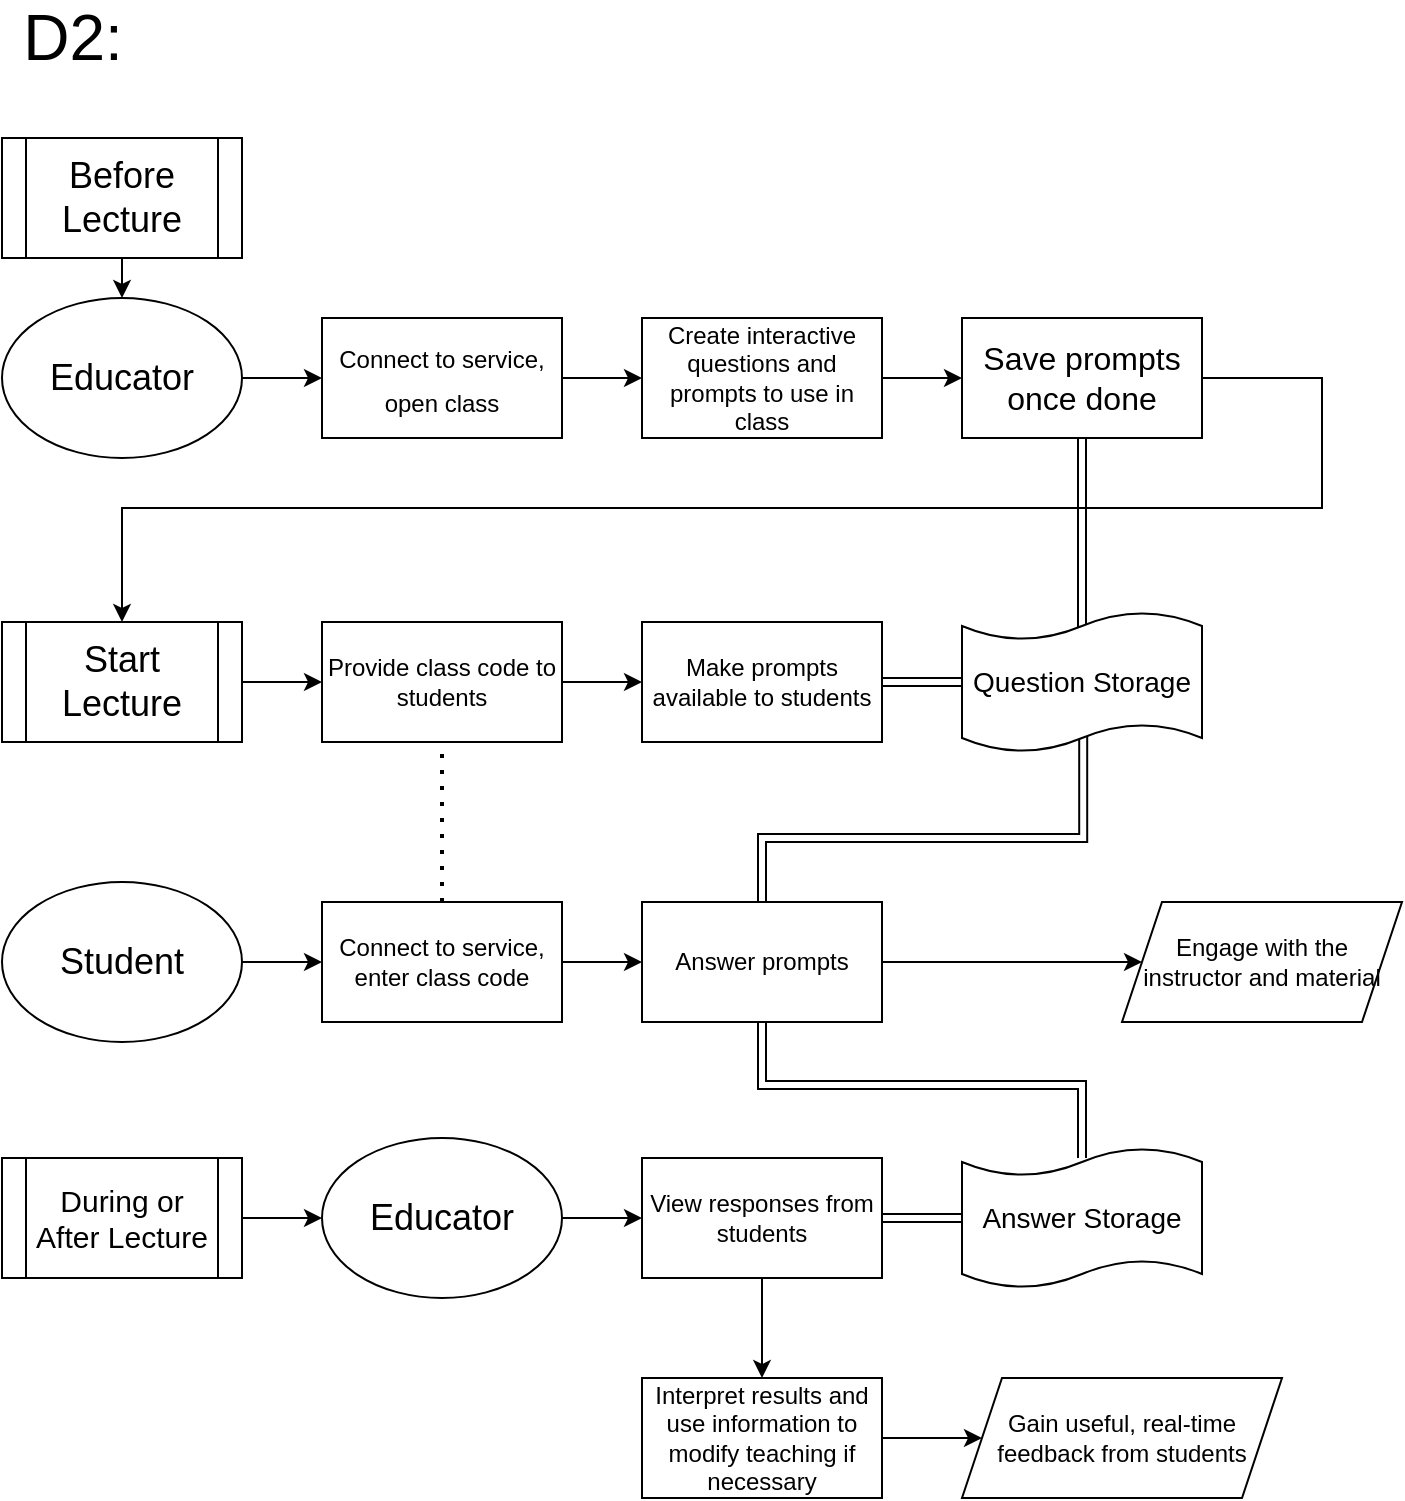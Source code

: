 <mxfile version="13.10.4" type="device"><diagram id="92k7YOQYmtDn4Xt1VRlU" name="Page-1"><mxGraphModel dx="1422" dy="705" grid="1" gridSize="10" guides="1" tooltips="1" connect="1" arrows="1" fold="1" page="1" pageScale="1" pageWidth="850" pageHeight="1100" math="0" shadow="0"><root><mxCell id="0"/><mxCell id="1" parent="0"/><mxCell id="kAv3phPIA-FYe2yaRQGH-6" style="edgeStyle=orthogonalEdgeStyle;rounded=0;orthogonalLoop=1;jettySize=auto;html=1;exitX=1;exitY=0.5;exitDx=0;exitDy=0;entryX=0;entryY=0.5;entryDx=0;entryDy=0;fontSize=18;" edge="1" parent="1" source="kAv3phPIA-FYe2yaRQGH-1" target="kAv3phPIA-FYe2yaRQGH-5"><mxGeometry relative="1" as="geometry"/></mxCell><mxCell id="kAv3phPIA-FYe2yaRQGH-1" value="Educator" style="ellipse;whiteSpace=wrap;html=1;fontSize=18;" vertex="1" parent="1"><mxGeometry x="40" y="160" width="120" height="80" as="geometry"/></mxCell><mxCell id="kAv3phPIA-FYe2yaRQGH-2" value="&lt;font style=&quot;font-size: 32px&quot;&gt;D2:&lt;/font&gt;" style="text;html=1;align=center;verticalAlign=middle;resizable=0;points=[];autosize=1;fontSize=18;" vertex="1" parent="1"><mxGeometry x="40" y="15" width="70" height="30" as="geometry"/></mxCell><mxCell id="kAv3phPIA-FYe2yaRQGH-8" style="edgeStyle=orthogonalEdgeStyle;rounded=0;orthogonalLoop=1;jettySize=auto;html=1;exitX=1;exitY=0.5;exitDx=0;exitDy=0;entryX=0;entryY=0.5;entryDx=0;entryDy=0;fontSize=18;" edge="1" parent="1" source="kAv3phPIA-FYe2yaRQGH-5" target="kAv3phPIA-FYe2yaRQGH-7"><mxGeometry relative="1" as="geometry"/></mxCell><mxCell id="kAv3phPIA-FYe2yaRQGH-5" value="&lt;font style=&quot;font-size: 12px&quot;&gt;Connect to service, open class&lt;/font&gt;" style="rounded=0;whiteSpace=wrap;html=1;fontSize=18;" vertex="1" parent="1"><mxGeometry x="200" y="170" width="120" height="60" as="geometry"/></mxCell><mxCell id="kAv3phPIA-FYe2yaRQGH-10" style="edgeStyle=orthogonalEdgeStyle;rounded=0;orthogonalLoop=1;jettySize=auto;html=1;exitX=1;exitY=0.5;exitDx=0;exitDy=0;entryX=0;entryY=0.5;entryDx=0;entryDy=0;fontSize=12;" edge="1" parent="1" source="kAv3phPIA-FYe2yaRQGH-7" target="kAv3phPIA-FYe2yaRQGH-9"><mxGeometry relative="1" as="geometry"/></mxCell><mxCell id="kAv3phPIA-FYe2yaRQGH-7" value="Create interactive questions and prompts to use in class" style="rounded=0;whiteSpace=wrap;html=1;fontSize=12;" vertex="1" parent="1"><mxGeometry x="360" y="170" width="120" height="60" as="geometry"/></mxCell><mxCell id="kAv3phPIA-FYe2yaRQGH-12" style="edgeStyle=orthogonalEdgeStyle;rounded=0;orthogonalLoop=1;jettySize=auto;html=1;exitX=0.5;exitY=1;exitDx=0;exitDy=0;entryX=0.5;entryY=0.143;entryDx=0;entryDy=0;entryPerimeter=0;fontSize=12;horizontal=0;shape=link;" edge="1" parent="1" source="kAv3phPIA-FYe2yaRQGH-9" target="kAv3phPIA-FYe2yaRQGH-11"><mxGeometry relative="1" as="geometry"/></mxCell><mxCell id="kAv3phPIA-FYe2yaRQGH-17" style="edgeStyle=orthogonalEdgeStyle;rounded=0;orthogonalLoop=1;jettySize=auto;html=1;exitX=1;exitY=0.5;exitDx=0;exitDy=0;entryX=0.5;entryY=0;entryDx=0;entryDy=0;fontSize=12;" edge="1" parent="1" source="kAv3phPIA-FYe2yaRQGH-9" target="kAv3phPIA-FYe2yaRQGH-14"><mxGeometry relative="1" as="geometry"><Array as="points"><mxPoint x="700" y="200"/><mxPoint x="700" y="265"/><mxPoint x="100" y="265"/></Array></mxGeometry></mxCell><mxCell id="kAv3phPIA-FYe2yaRQGH-9" value="&lt;font style=&quot;font-size: 16px&quot;&gt;Save prompts once done&lt;/font&gt;" style="rounded=0;whiteSpace=wrap;html=1;fontSize=12;" vertex="1" parent="1"><mxGeometry x="520" y="170" width="120" height="60" as="geometry"/></mxCell><mxCell id="kAv3phPIA-FYe2yaRQGH-29" style="edgeStyle=orthogonalEdgeStyle;shape=link;rounded=0;orthogonalLoop=1;jettySize=auto;html=1;fontSize=12;entryX=0.5;entryY=0;entryDx=0;entryDy=0;exitX=0.505;exitY=0.876;exitDx=0;exitDy=0;exitPerimeter=0;" edge="1" parent="1" source="kAv3phPIA-FYe2yaRQGH-11" target="kAv3phPIA-FYe2yaRQGH-27"><mxGeometry relative="1" as="geometry"><mxPoint x="580" y="450" as="targetPoint"/><Array as="points"><mxPoint x="581" y="430"/><mxPoint x="420" y="430"/></Array></mxGeometry></mxCell><mxCell id="kAv3phPIA-FYe2yaRQGH-11" value="&lt;font style=&quot;font-size: 14px&quot;&gt;Question Storage&lt;/font&gt;" style="shape=tape;whiteSpace=wrap;html=1;fontSize=12;size=0.2;" vertex="1" parent="1"><mxGeometry x="520" y="317" width="120" height="70" as="geometry"/></mxCell><mxCell id="kAv3phPIA-FYe2yaRQGH-23" style="edgeStyle=orthogonalEdgeStyle;rounded=0;orthogonalLoop=1;jettySize=auto;html=1;exitX=1;exitY=0.5;exitDx=0;exitDy=0;entryX=0;entryY=0.5;entryDx=0;entryDy=0;fontSize=12;" edge="1" parent="1" source="kAv3phPIA-FYe2yaRQGH-14" target="kAv3phPIA-FYe2yaRQGH-21"><mxGeometry relative="1" as="geometry"/></mxCell><mxCell id="kAv3phPIA-FYe2yaRQGH-14" value="&lt;font style=&quot;font-size: 18px&quot;&gt;Start Lecture&lt;/font&gt;" style="shape=process;whiteSpace=wrap;html=1;backgroundOutline=1;fontSize=12;" vertex="1" parent="1"><mxGeometry x="40" y="322" width="120" height="60" as="geometry"/></mxCell><mxCell id="kAv3phPIA-FYe2yaRQGH-16" style="edgeStyle=orthogonalEdgeStyle;rounded=0;orthogonalLoop=1;jettySize=auto;html=1;exitX=0.5;exitY=1;exitDx=0;exitDy=0;entryX=0.5;entryY=0;entryDx=0;entryDy=0;fontSize=12;" edge="1" parent="1" source="kAv3phPIA-FYe2yaRQGH-15" target="kAv3phPIA-FYe2yaRQGH-1"><mxGeometry relative="1" as="geometry"/></mxCell><mxCell id="kAv3phPIA-FYe2yaRQGH-15" value="&lt;font style=&quot;font-size: 18px&quot;&gt;Before Lecture&lt;/font&gt;" style="shape=process;whiteSpace=wrap;html=1;backgroundOutline=1;fontSize=12;" vertex="1" parent="1"><mxGeometry x="40" y="80" width="120" height="60" as="geometry"/></mxCell><mxCell id="kAv3phPIA-FYe2yaRQGH-20" style="edgeStyle=orthogonalEdgeStyle;rounded=0;orthogonalLoop=1;jettySize=auto;html=1;exitX=1;exitY=0.5;exitDx=0;exitDy=0;entryX=0;entryY=0.5;entryDx=0;entryDy=0;fontSize=12;" edge="1" parent="1" source="kAv3phPIA-FYe2yaRQGH-18" target="kAv3phPIA-FYe2yaRQGH-19"><mxGeometry relative="1" as="geometry"/></mxCell><mxCell id="kAv3phPIA-FYe2yaRQGH-18" value="&lt;font style=&quot;font-size: 18px&quot;&gt;Student&lt;/font&gt;" style="ellipse;whiteSpace=wrap;html=1;fontSize=12;" vertex="1" parent="1"><mxGeometry x="40" y="452" width="120" height="80" as="geometry"/></mxCell><mxCell id="kAv3phPIA-FYe2yaRQGH-28" style="edgeStyle=orthogonalEdgeStyle;rounded=0;orthogonalLoop=1;jettySize=auto;html=1;exitX=1;exitY=0.5;exitDx=0;exitDy=0;entryX=0;entryY=0.5;entryDx=0;entryDy=0;fontSize=12;" edge="1" parent="1" source="kAv3phPIA-FYe2yaRQGH-19" target="kAv3phPIA-FYe2yaRQGH-27"><mxGeometry relative="1" as="geometry"/></mxCell><mxCell id="kAv3phPIA-FYe2yaRQGH-19" value="Connect to service, enter class code" style="rounded=0;whiteSpace=wrap;html=1;fontSize=12;" vertex="1" parent="1"><mxGeometry x="200" y="462" width="120" height="60" as="geometry"/></mxCell><mxCell id="kAv3phPIA-FYe2yaRQGH-25" style="edgeStyle=orthogonalEdgeStyle;rounded=0;orthogonalLoop=1;jettySize=auto;html=1;exitX=1;exitY=0.5;exitDx=0;exitDy=0;entryX=0;entryY=0.5;entryDx=0;entryDy=0;fontSize=12;" edge="1" parent="1" source="kAv3phPIA-FYe2yaRQGH-21" target="kAv3phPIA-FYe2yaRQGH-24"><mxGeometry relative="1" as="geometry"/></mxCell><mxCell id="kAv3phPIA-FYe2yaRQGH-21" value="Provide class code to students" style="whiteSpace=wrap;html=1;fontSize=12;" vertex="1" parent="1"><mxGeometry x="200" y="322" width="120" height="60" as="geometry"/></mxCell><mxCell id="kAv3phPIA-FYe2yaRQGH-22" value="" style="endArrow=none;dashed=1;html=1;dashPattern=1 3;strokeWidth=2;fontSize=12;exitX=0.5;exitY=0;exitDx=0;exitDy=0;entryX=0.5;entryY=1;entryDx=0;entryDy=0;" edge="1" parent="1" source="kAv3phPIA-FYe2yaRQGH-19" target="kAv3phPIA-FYe2yaRQGH-21"><mxGeometry width="50" height="50" relative="1" as="geometry"><mxPoint x="400" y="402" as="sourcePoint"/><mxPoint x="450" y="352" as="targetPoint"/></mxGeometry></mxCell><mxCell id="kAv3phPIA-FYe2yaRQGH-26" style="edgeStyle=orthogonalEdgeStyle;rounded=0;orthogonalLoop=1;jettySize=auto;html=1;exitX=1;exitY=0.5;exitDx=0;exitDy=0;entryX=0;entryY=0.5;entryDx=0;entryDy=0;entryPerimeter=0;fontSize=12;shape=link;" edge="1" parent="1" source="kAv3phPIA-FYe2yaRQGH-24" target="kAv3phPIA-FYe2yaRQGH-11"><mxGeometry relative="1" as="geometry"/></mxCell><mxCell id="kAv3phPIA-FYe2yaRQGH-24" value="Make prompts available to students" style="rounded=0;whiteSpace=wrap;html=1;fontSize=12;" vertex="1" parent="1"><mxGeometry x="360" y="322" width="120" height="60" as="geometry"/></mxCell><mxCell id="kAv3phPIA-FYe2yaRQGH-36" style="edgeStyle=orthogonalEdgeStyle;rounded=0;orthogonalLoop=1;jettySize=auto;html=1;exitX=0.5;exitY=1;exitDx=0;exitDy=0;entryX=0.5;entryY=0.071;entryDx=0;entryDy=0;entryPerimeter=0;strokeColor=#000000;fontSize=12;shape=link;" edge="1" parent="1" source="kAv3phPIA-FYe2yaRQGH-27" target="kAv3phPIA-FYe2yaRQGH-30"><mxGeometry relative="1" as="geometry"/></mxCell><mxCell id="kAv3phPIA-FYe2yaRQGH-46" style="edgeStyle=orthogonalEdgeStyle;rounded=0;orthogonalLoop=1;jettySize=auto;html=1;exitX=1;exitY=0.5;exitDx=0;exitDy=0;entryX=0;entryY=0.5;entryDx=0;entryDy=0;strokeColor=#000000;fontSize=12;" edge="1" parent="1" source="kAv3phPIA-FYe2yaRQGH-27" target="kAv3phPIA-FYe2yaRQGH-45"><mxGeometry relative="1" as="geometry"/></mxCell><mxCell id="kAv3phPIA-FYe2yaRQGH-27" value="Answer prompts" style="whiteSpace=wrap;html=1;fontSize=12;" vertex="1" parent="1"><mxGeometry x="360" y="462" width="120" height="60" as="geometry"/></mxCell><mxCell id="kAv3phPIA-FYe2yaRQGH-41" style="edgeStyle=orthogonalEdgeStyle;rounded=0;orthogonalLoop=1;jettySize=auto;html=1;exitX=0;exitY=0.5;exitDx=0;exitDy=0;exitPerimeter=0;entryX=1;entryY=0.5;entryDx=0;entryDy=0;strokeColor=#000000;fontSize=12;shape=link;" edge="1" parent="1" source="kAv3phPIA-FYe2yaRQGH-30" target="kAv3phPIA-FYe2yaRQGH-35"><mxGeometry relative="1" as="geometry"/></mxCell><mxCell id="kAv3phPIA-FYe2yaRQGH-30" value="&lt;font style=&quot;font-size: 14px&quot;&gt;Answer Storage&lt;/font&gt;" style="shape=tape;whiteSpace=wrap;html=1;fontSize=12;size=0.2;" vertex="1" parent="1"><mxGeometry x="520" y="585" width="120" height="70" as="geometry"/></mxCell><mxCell id="kAv3phPIA-FYe2yaRQGH-34" style="edgeStyle=orthogonalEdgeStyle;rounded=0;orthogonalLoop=1;jettySize=auto;html=1;exitX=1;exitY=0.5;exitDx=0;exitDy=0;strokeColor=#000000;fontSize=12;" edge="1" parent="1" source="kAv3phPIA-FYe2yaRQGH-32" target="kAv3phPIA-FYe2yaRQGH-33"><mxGeometry relative="1" as="geometry"/></mxCell><mxCell id="kAv3phPIA-FYe2yaRQGH-32" value="&lt;font style=&quot;font-size: 15px&quot;&gt;During or After Lecture&lt;/font&gt;" style="shape=process;whiteSpace=wrap;html=1;backgroundOutline=1;fontSize=12;" vertex="1" parent="1"><mxGeometry x="40" y="590" width="120" height="60" as="geometry"/></mxCell><mxCell id="kAv3phPIA-FYe2yaRQGH-42" style="edgeStyle=orthogonalEdgeStyle;rounded=0;orthogonalLoop=1;jettySize=auto;html=1;exitX=1;exitY=0.5;exitDx=0;exitDy=0;entryX=0;entryY=0.5;entryDx=0;entryDy=0;strokeColor=#000000;fontSize=12;" edge="1" parent="1" source="kAv3phPIA-FYe2yaRQGH-33" target="kAv3phPIA-FYe2yaRQGH-35"><mxGeometry relative="1" as="geometry"/></mxCell><mxCell id="kAv3phPIA-FYe2yaRQGH-33" value="Educator" style="ellipse;whiteSpace=wrap;html=1;fontSize=18;" vertex="1" parent="1"><mxGeometry x="200" y="580" width="120" height="80" as="geometry"/></mxCell><mxCell id="kAv3phPIA-FYe2yaRQGH-44" style="edgeStyle=orthogonalEdgeStyle;rounded=0;orthogonalLoop=1;jettySize=auto;html=1;exitX=0.5;exitY=1;exitDx=0;exitDy=0;entryX=0.5;entryY=0;entryDx=0;entryDy=0;strokeColor=#000000;fontSize=12;" edge="1" parent="1" source="kAv3phPIA-FYe2yaRQGH-35" target="kAv3phPIA-FYe2yaRQGH-43"><mxGeometry relative="1" as="geometry"/></mxCell><mxCell id="kAv3phPIA-FYe2yaRQGH-35" value="&lt;font style=&quot;font-size: 12px&quot;&gt;View responses from students&lt;/font&gt;" style="rounded=0;whiteSpace=wrap;html=1;fontSize=12;" vertex="1" parent="1"><mxGeometry x="360" y="590" width="120" height="60" as="geometry"/></mxCell><mxCell id="kAv3phPIA-FYe2yaRQGH-48" style="edgeStyle=orthogonalEdgeStyle;rounded=0;orthogonalLoop=1;jettySize=auto;html=1;exitX=1;exitY=0.5;exitDx=0;exitDy=0;strokeColor=#000000;fontSize=12;" edge="1" parent="1" source="kAv3phPIA-FYe2yaRQGH-43" target="kAv3phPIA-FYe2yaRQGH-47"><mxGeometry relative="1" as="geometry"/></mxCell><mxCell id="kAv3phPIA-FYe2yaRQGH-43" value="Interpret results and use information to modify teaching if necessary" style="whiteSpace=wrap;html=1;fontSize=12;" vertex="1" parent="1"><mxGeometry x="360" y="700" width="120" height="60" as="geometry"/></mxCell><mxCell id="kAv3phPIA-FYe2yaRQGH-45" value="Engage with the instructor and material" style="shape=parallelogram;perimeter=parallelogramPerimeter;whiteSpace=wrap;html=1;fixedSize=1;fontSize=12;" vertex="1" parent="1"><mxGeometry x="600" y="462" width="140" height="60" as="geometry"/></mxCell><mxCell id="kAv3phPIA-FYe2yaRQGH-47" value="Gain useful, real-time feedback from students" style="shape=parallelogram;perimeter=parallelogramPerimeter;whiteSpace=wrap;html=1;fixedSize=1;fontSize=12;" vertex="1" parent="1"><mxGeometry x="520" y="700" width="160" height="60" as="geometry"/></mxCell></root></mxGraphModel></diagram></mxfile>